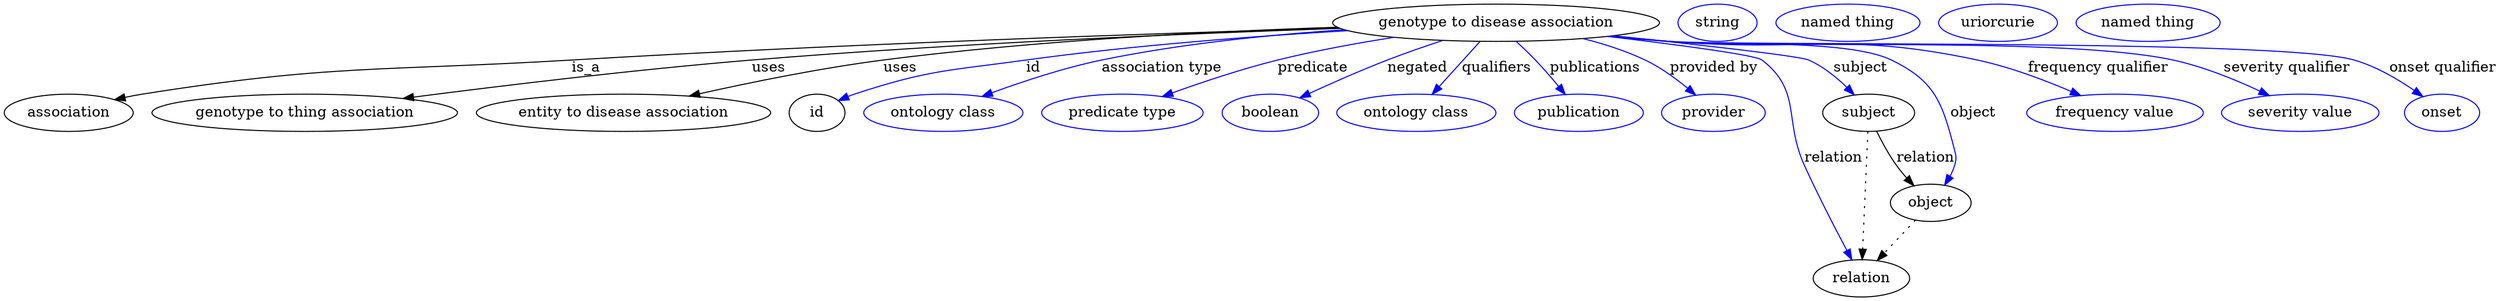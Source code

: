 digraph {
	graph [bb="0,0,1963,283"];
	node [label="\N"];
	"genotype to disease association"	 [height=0.5,
		label="genotype to disease association",
		pos="1175,265",
		width=3.3761];
	association	 [height=0.5,
		pos="50.046,178",
		width=1.3902];
	"genotype to disease association" -> association	 [label=is_a,
		lp="461.05,221.5",
		pos="e,86.58,190.38 1056.6,260.82 912.95,255.36 663.56,244.62 450.05,229 298.19,217.89 258.39,225.7 109.05,196 104.91,195.18 100.65,194.18 \
96.404,193.09"];
	"genotype to thing association"	 [height=0.5,
		pos="232.05,178",
		width=3.1775];
	"genotype to disease association" -> "genotype to thing association"	 [label=uses,
		lp="607.05,221.5",
		pos="e,316.08,190.28 1057.6,260.31 940.33,255.01 754.91,244.98 595.05,229 488.35,218.34 462.22,211.04 356.05,196 346.35,194.63 336.24,\
193.18 326.15,191.73"];
	"entity to disease association"	 [height=0.5,
		pos="474.05,178",
		width=3.0331];
	"genotype to disease association" -> "entity to disease association"	 [label=uses,
		lp="708.05,221.5",
		pos="e,530.63,193.48 1056.4,261.06 959.1,256.64 818.08,247.49 696.05,229 643.16,220.98 584.18,207.2 540.31,195.98"];
	id	 [height=0.5,
		pos="628.05,178",
		width=0.75];
	"genotype to disease association" -> id	 [color=blue,
		label=id,
		lp="816.55,221.5",
		pos="e,648.99,189.54 1064.3,257.58 991.92,251.86 895.53,242.61 811.05,229 744.94,218.35 727.12,218.47 664.05,196 662.17,195.33 660.27,\
194.59 658.36,193.8",
		style=solid];
	"association type"	 [color=blue,
		height=0.5,
		label="ontology class",
		pos="735.05,178",
		width=1.7151];
	"genotype to disease association" -> "association type"	 [color=blue,
		label="association type",
		lp="916.05,221.5",
		pos="e,768.96,193.21 1062.7,258.06 1005.2,252.9 934.22,244.04 872.05,229 839.86,221.22 804.89,208.12 778.34,197.15",
		style=solid];
	predicate	 [color=blue,
		height=0.5,
		label="predicate type",
		pos="875.05,178",
		width=1.679];
	"genotype to disease association" -> predicate	 [color=blue,
		label=predicate,
		lp="1033,221.5",
		pos="e,909.54,192.91 1097.9,250.96 1069.4,245.1 1037,237.63 1008,229 977.78,219.99 944.62,207.28 918.98,196.81",
		style=solid];
	negated	 [color=blue,
		height=0.5,
		label=boolean,
		pos="992.05,178",
		width=1.0652];
	"genotype to disease association" -> negated	 [color=blue,
		label=negated,
		lp="1113.5,221.5",
		pos="e,1017.7,191.65 1134.3,247.92 1120.8,242.1 1105.7,235.43 1092,229 1070.1,218.65 1045.8,206.29 1026.7,196.33",
		style=solid];
	qualifiers	 [color=blue,
		height=0.5,
		label="ontology class",
		pos="1110,178",
		width=1.7151];
	"genotype to disease association" -> qualifiers	 [color=blue,
		label=qualifiers,
		lp="1173,221.5",
		pos="e,1123.3,195.71 1161.6,246.97 1152.3,234.53 1139.8,217.78 1129.4,203.91",
		style=solid];
	publications	 [color=blue,
		height=0.5,
		label=publication,
		pos="1240,178",
		width=1.3902];
	"genotype to disease association" -> publications	 [color=blue,
		label=publications,
		lp="1247.5,221.5",
		pos="e,1227.5,195.57 1189.4,246.78 1193.8,241.11 1198.7,234.82 1203,229 1209.1,220.91 1215.6,212 1221.5,203.93",
		style=solid];
	"provided by"	 [color=blue,
		height=0.5,
		label=provider,
		pos="1348,178",
		width=1.1193];
	"genotype to disease association" -> "provided by"	 [color=blue,
		label="provided by",
		lp="1341,221.5",
		pos="e,1331.1,194.6 1236.1,249.39 1252.5,244.03 1269.9,237.26 1285,229 1298.8,221.53 1312.4,210.94 1323.5,201.35",
		style=solid];
	subject	 [height=0.5,
		pos="1480,178",
		width=0.99297];
	"genotype to disease association" -> subject	 [color=blue,
		label=subject,
		lp="1470.5,221.5",
		pos="e,1468.1,195.1 1263.8,252.64 1337,242.41 1429.1,229.49 1430,229 1442.2,222.88 1453,212.69 1461.5,203.01",
		style=solid];
	relation	 [height=0.5,
		pos="1470,18",
		width=1.0471];
	"genotype to disease association" -> relation	 [color=blue,
		label=relation,
		lp="1450,134.5",
		pos="e,1463.5,35.861 1264.1,252.75 1314.1,245.25 1368.3,235.82 1378,229 1394.1,217.73 1439.6,99.702 1460,45.249",
		style=solid];
	object	 [height=0.5,
		pos="1530,91",
		width=0.9027];
	"genotype to disease association" -> object	 [color=blue,
		label=object,
		lp="1560,178",
		pos="e,1539.6,108.45 1262.4,252.39 1276.6,250.48 1291.2,248.61 1305,247 1347,242.11 1456.2,247.57 1494,229 1534.5,209.17 1537.7,186.27 \
1546,142 1547.3,135.45 1547.4,133.52 1546,127 1545.4,123.95 1544.5,120.85 1543.4,117.81",
		style=solid];
	"frequency qualifier"	 [color=blue,
		height=0.5,
		label="frequency value",
		pos="1677,178",
		width=1.8776];
	"genotype to disease association" -> "frequency qualifier"	 [color=blue,
		label="frequency qualifier",
		lp="1663,221.5",
		pos="e,1649.8,194.68 1261,252.24 1275.6,250.31 1290.8,248.47 1305,247 1422.9,234.87 1456.5,259.23 1571,229 1595.4,222.57 1620.9,210.48 \
1640.8,199.69",
		style=solid];
	"severity qualifier"	 [color=blue,
		height=0.5,
		label="severity value",
		pos="1822,178",
		width=1.661];
	"genotype to disease association" -> "severity qualifier"	 [color=blue,
		label="severity qualifier",
		lp="1804.5,221.5",
		pos="e,1796.5,194.39 1259.9,252.08 1274.9,250.13 1290.4,248.33 1305,247 1396.8,238.68 1629.9,251.93 1719,229 1743.2,222.78 1768.4,210.45 \
1787.8,199.47",
		style=solid];
	"onset qualifier"	 [color=blue,
		height=0.5,
		label=onset,
		pos="1933,178",
		width=0.81243];
	"genotype to disease association" -> "onset qualifier"	 [color=blue,
		label="onset qualifier",
		lp="1923.5,221.5",
		pos="e,1916.2,192.99 1259.5,252 1274.6,250.04 1290.3,248.26 1305,247 1366,241.8 1796.7,247.41 1855,229 1874.5,222.85 1893.8,210.37 1908.2,\
199.29",
		style=solid];
	association_id	 [color=blue,
		height=0.5,
		label=string,
		pos="1345,265",
		width=0.84854];
	subject -> relation	 [pos="e,1471.2,36.223 1478.9,159.96 1477.2,132.35 1473.9,79.375 1471.8,46.525",
		style=dotted];
	subject -> object	 [label=relation,
		lp="1525,134.5",
		pos="e,1516.9,107.77 1487.5,160.12 1491.9,150.14 1497.8,137.62 1504,127 1506.2,123.34 1508.6,119.59 1511.1,115.95"];
	"genotype to disease association_subject"	 [color=blue,
		height=0.5,
		label="named thing",
		pos="1449,265",
		width=1.5346];
	"genotype to disease association_relation"	 [color=blue,
		height=0.5,
		label=uriorcurie,
		pos="1568,265",
		width=1.2638];
	object -> relation	 [pos="e,1484,35.006 1516.4,74.435 1508.8,65.141 1499.1,53.359 1490.6,42.968",
		style=dotted];
	"genotype to disease association_object"	 [color=blue,
		height=0.5,
		label="named thing",
		pos="1687,265",
		width=1.5346];
}
